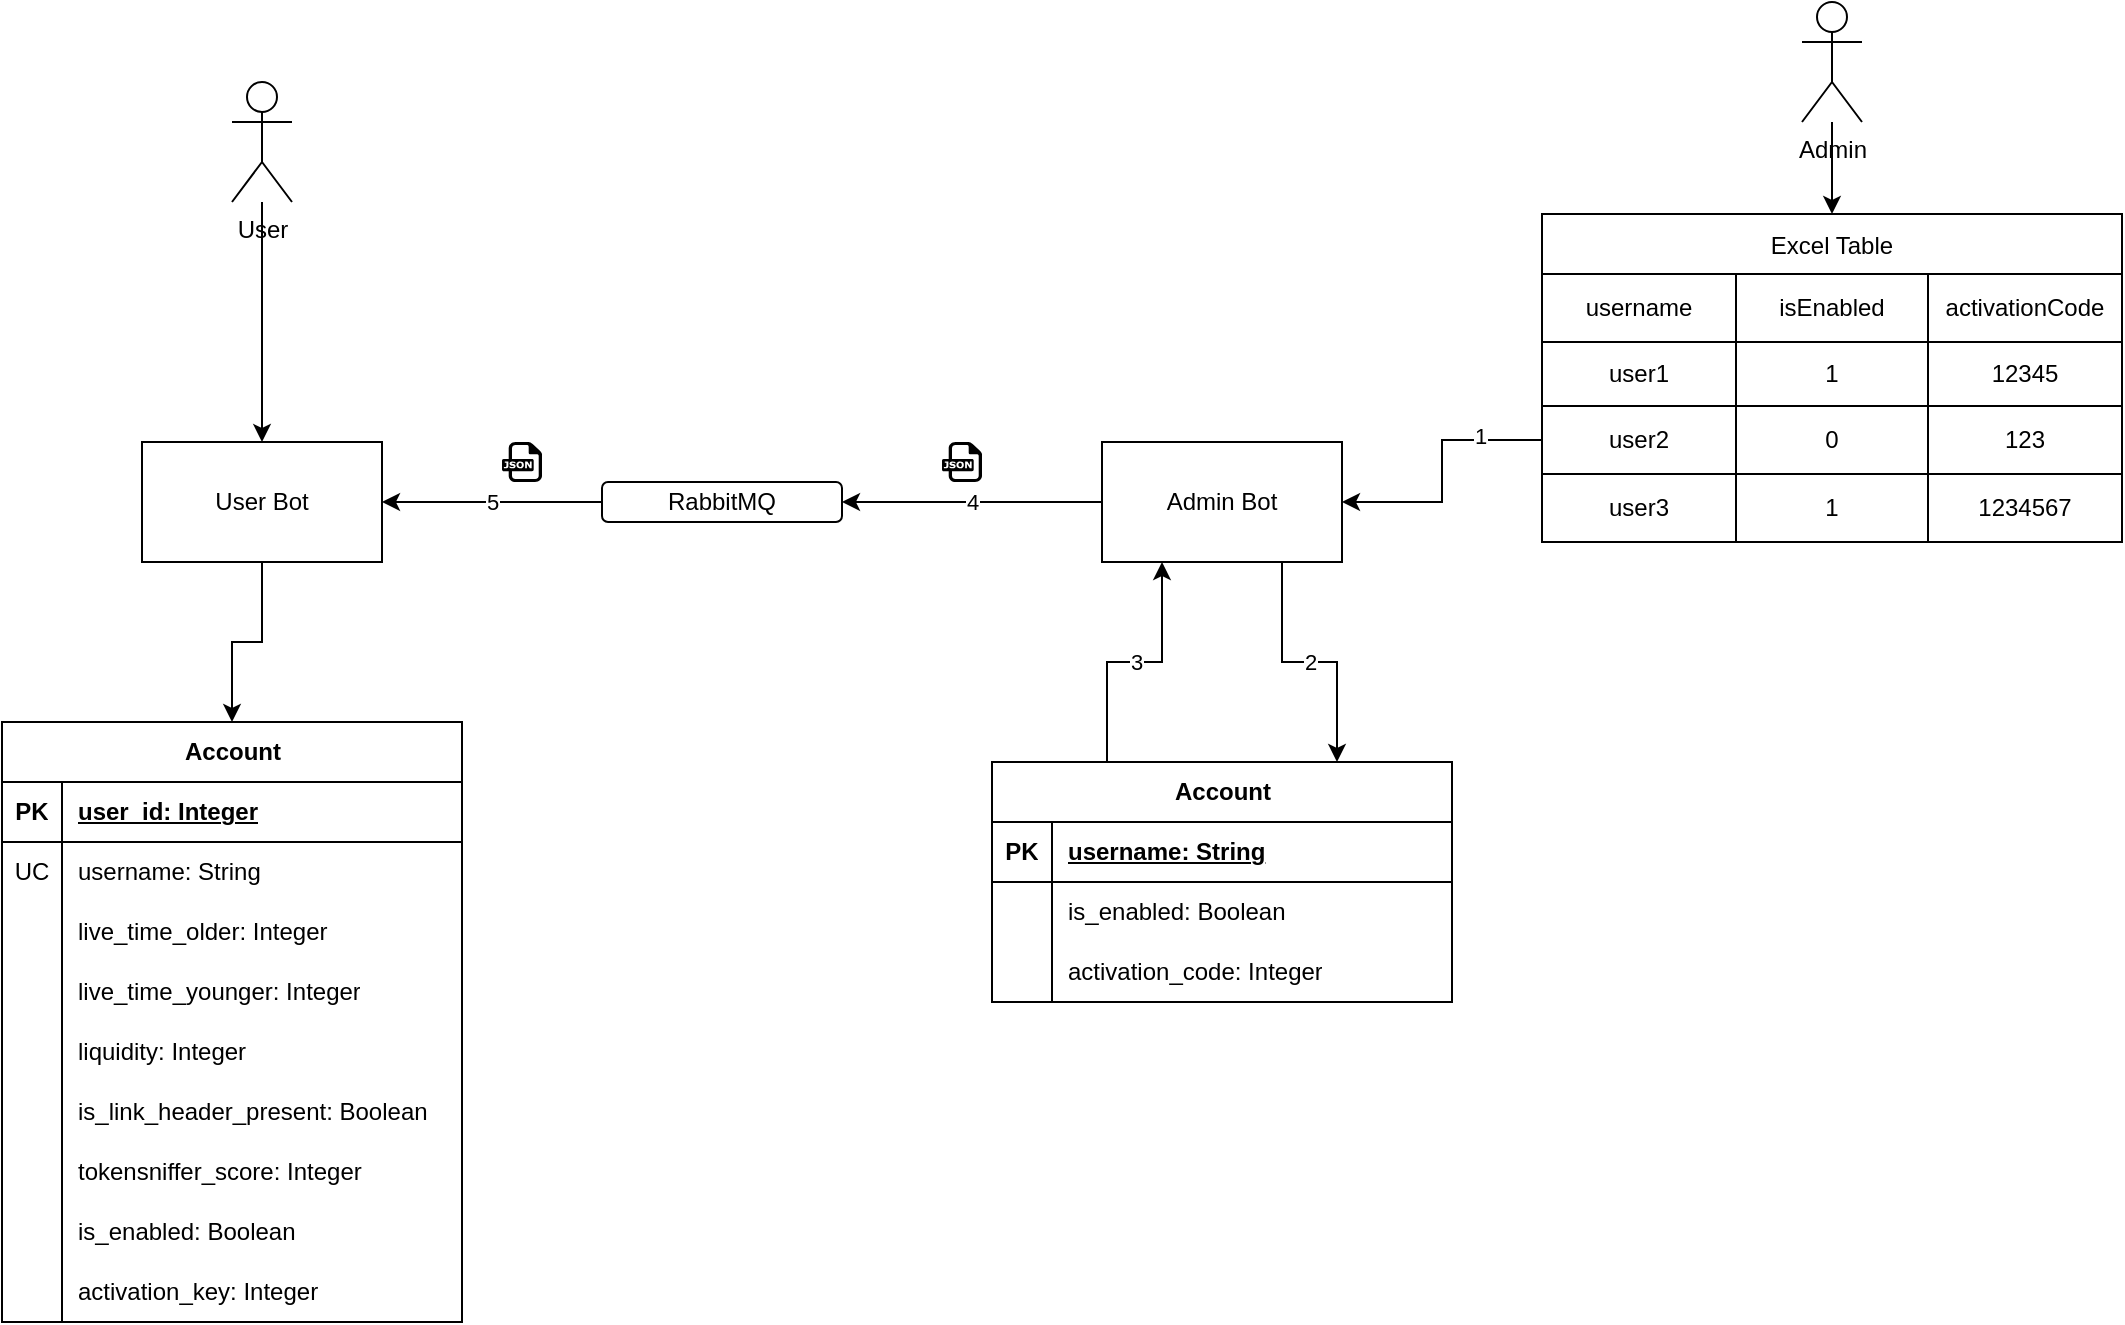 <mxfile version="21.1.2" type="github">
  <diagram name="Page-1" id="kfZdEqPy2uvern0UOh50">
    <mxGraphModel dx="1434" dy="790" grid="1" gridSize="10" guides="1" tooltips="1" connect="1" arrows="1" fold="1" page="1" pageScale="1" pageWidth="850" pageHeight="1100" math="0" shadow="0">
      <root>
        <mxCell id="0" />
        <mxCell id="1" parent="0" />
        <mxCell id="CfbrO4djuOBk-U7_cTeq-49" style="edgeStyle=orthogonalEdgeStyle;rounded=0;orthogonalLoop=1;jettySize=auto;html=1;entryX=0.5;entryY=0;entryDx=0;entryDy=0;" edge="1" parent="1" source="CfbrO4djuOBk-U7_cTeq-1" target="CfbrO4djuOBk-U7_cTeq-20">
          <mxGeometry relative="1" as="geometry" />
        </mxCell>
        <mxCell id="CfbrO4djuOBk-U7_cTeq-1" value="&lt;div&gt;User Bot&lt;/div&gt;" style="rounded=0;whiteSpace=wrap;html=1;" vertex="1" parent="1">
          <mxGeometry x="90" y="370" width="120" height="60" as="geometry" />
        </mxCell>
        <mxCell id="CfbrO4djuOBk-U7_cTeq-73" value="4" style="edgeStyle=orthogonalEdgeStyle;rounded=0;orthogonalLoop=1;jettySize=auto;html=1;entryX=1;entryY=0.5;entryDx=0;entryDy=0;" edge="1" parent="1" source="CfbrO4djuOBk-U7_cTeq-2" target="CfbrO4djuOBk-U7_cTeq-3">
          <mxGeometry relative="1" as="geometry" />
        </mxCell>
        <mxCell id="CfbrO4djuOBk-U7_cTeq-105" value="2" style="edgeStyle=orthogonalEdgeStyle;rounded=0;orthogonalLoop=1;jettySize=auto;html=1;exitX=0.75;exitY=1;exitDx=0;exitDy=0;entryX=0.75;entryY=0;entryDx=0;entryDy=0;" edge="1" parent="1" source="CfbrO4djuOBk-U7_cTeq-2" target="CfbrO4djuOBk-U7_cTeq-77">
          <mxGeometry relative="1" as="geometry" />
        </mxCell>
        <mxCell id="CfbrO4djuOBk-U7_cTeq-2" value="Admin Bot" style="rounded=0;whiteSpace=wrap;html=1;" vertex="1" parent="1">
          <mxGeometry x="570" y="370" width="120" height="60" as="geometry" />
        </mxCell>
        <mxCell id="CfbrO4djuOBk-U7_cTeq-74" value="5" style="edgeStyle=orthogonalEdgeStyle;rounded=0;orthogonalLoop=1;jettySize=auto;html=1;entryX=1;entryY=0.5;entryDx=0;entryDy=0;" edge="1" parent="1" source="CfbrO4djuOBk-U7_cTeq-3" target="CfbrO4djuOBk-U7_cTeq-1">
          <mxGeometry relative="1" as="geometry" />
        </mxCell>
        <mxCell id="CfbrO4djuOBk-U7_cTeq-3" value="RabbitMQ" style="rounded=1;whiteSpace=wrap;html=1;" vertex="1" parent="1">
          <mxGeometry x="320" y="390" width="120" height="20" as="geometry" />
        </mxCell>
        <mxCell id="CfbrO4djuOBk-U7_cTeq-7" style="edgeStyle=orthogonalEdgeStyle;rounded=0;orthogonalLoop=1;jettySize=auto;html=1;entryX=0.5;entryY=0;entryDx=0;entryDy=0;" edge="1" parent="1" source="CfbrO4djuOBk-U7_cTeq-4" target="CfbrO4djuOBk-U7_cTeq-1">
          <mxGeometry relative="1" as="geometry" />
        </mxCell>
        <mxCell id="CfbrO4djuOBk-U7_cTeq-4" value="User" style="shape=umlActor;verticalLabelPosition=bottom;verticalAlign=top;html=1;outlineConnect=0;" vertex="1" parent="1">
          <mxGeometry x="135" y="190" width="30" height="60" as="geometry" />
        </mxCell>
        <mxCell id="CfbrO4djuOBk-U7_cTeq-68" style="edgeStyle=orthogonalEdgeStyle;rounded=0;orthogonalLoop=1;jettySize=auto;html=1;entryX=0.5;entryY=0;entryDx=0;entryDy=0;" edge="1" parent="1" source="CfbrO4djuOBk-U7_cTeq-6" target="CfbrO4djuOBk-U7_cTeq-50">
          <mxGeometry relative="1" as="geometry" />
        </mxCell>
        <mxCell id="CfbrO4djuOBk-U7_cTeq-6" value="Admin" style="shape=umlActor;verticalLabelPosition=bottom;verticalAlign=top;html=1;outlineConnect=0;" vertex="1" parent="1">
          <mxGeometry x="920" y="150" width="30" height="60" as="geometry" />
        </mxCell>
        <mxCell id="CfbrO4djuOBk-U7_cTeq-20" value="Account" style="shape=table;startSize=30;container=1;collapsible=1;childLayout=tableLayout;fixedRows=1;rowLines=0;fontStyle=1;align=center;resizeLast=1;html=1;" vertex="1" parent="1">
          <mxGeometry x="20" y="510" width="230" height="300" as="geometry">
            <mxRectangle x="65" y="480" width="90" height="30" as="alternateBounds" />
          </mxGeometry>
        </mxCell>
        <mxCell id="CfbrO4djuOBk-U7_cTeq-21" value="" style="shape=tableRow;horizontal=0;startSize=0;swimlaneHead=0;swimlaneBody=0;fillColor=none;collapsible=0;dropTarget=0;points=[[0,0.5],[1,0.5]];portConstraint=eastwest;top=0;left=0;right=0;bottom=1;" vertex="1" parent="CfbrO4djuOBk-U7_cTeq-20">
          <mxGeometry y="30" width="230" height="30" as="geometry" />
        </mxCell>
        <mxCell id="CfbrO4djuOBk-U7_cTeq-22" value="PK" style="shape=partialRectangle;connectable=0;fillColor=none;top=0;left=0;bottom=0;right=0;fontStyle=1;overflow=hidden;whiteSpace=wrap;html=1;" vertex="1" parent="CfbrO4djuOBk-U7_cTeq-21">
          <mxGeometry width="30" height="30" as="geometry">
            <mxRectangle width="30" height="30" as="alternateBounds" />
          </mxGeometry>
        </mxCell>
        <mxCell id="CfbrO4djuOBk-U7_cTeq-23" value="user_id: Integer" style="shape=partialRectangle;connectable=0;fillColor=none;top=0;left=0;bottom=0;right=0;align=left;spacingLeft=6;fontStyle=5;overflow=hidden;whiteSpace=wrap;html=1;" vertex="1" parent="CfbrO4djuOBk-U7_cTeq-21">
          <mxGeometry x="30" width="200" height="30" as="geometry">
            <mxRectangle width="200" height="30" as="alternateBounds" />
          </mxGeometry>
        </mxCell>
        <mxCell id="CfbrO4djuOBk-U7_cTeq-24" value="" style="shape=tableRow;horizontal=0;startSize=0;swimlaneHead=0;swimlaneBody=0;fillColor=none;collapsible=0;dropTarget=0;points=[[0,0.5],[1,0.5]];portConstraint=eastwest;top=0;left=0;right=0;bottom=0;" vertex="1" parent="CfbrO4djuOBk-U7_cTeq-20">
          <mxGeometry y="60" width="230" height="30" as="geometry" />
        </mxCell>
        <mxCell id="CfbrO4djuOBk-U7_cTeq-25" value="UC" style="shape=partialRectangle;connectable=0;fillColor=none;top=0;left=0;bottom=0;right=0;editable=1;overflow=hidden;whiteSpace=wrap;html=1;" vertex="1" parent="CfbrO4djuOBk-U7_cTeq-24">
          <mxGeometry width="30" height="30" as="geometry">
            <mxRectangle width="30" height="30" as="alternateBounds" />
          </mxGeometry>
        </mxCell>
        <mxCell id="CfbrO4djuOBk-U7_cTeq-26" value="username: String" style="shape=partialRectangle;connectable=0;fillColor=none;top=0;left=0;bottom=0;right=0;align=left;spacingLeft=6;overflow=hidden;whiteSpace=wrap;html=1;" vertex="1" parent="CfbrO4djuOBk-U7_cTeq-24">
          <mxGeometry x="30" width="200" height="30" as="geometry">
            <mxRectangle width="200" height="30" as="alternateBounds" />
          </mxGeometry>
        </mxCell>
        <mxCell id="CfbrO4djuOBk-U7_cTeq-27" value="" style="shape=tableRow;horizontal=0;startSize=0;swimlaneHead=0;swimlaneBody=0;fillColor=none;collapsible=0;dropTarget=0;points=[[0,0.5],[1,0.5]];portConstraint=eastwest;top=0;left=0;right=0;bottom=0;" vertex="1" parent="CfbrO4djuOBk-U7_cTeq-20">
          <mxGeometry y="90" width="230" height="30" as="geometry" />
        </mxCell>
        <mxCell id="CfbrO4djuOBk-U7_cTeq-28" value="" style="shape=partialRectangle;connectable=0;fillColor=none;top=0;left=0;bottom=0;right=0;editable=1;overflow=hidden;whiteSpace=wrap;html=1;" vertex="1" parent="CfbrO4djuOBk-U7_cTeq-27">
          <mxGeometry width="30" height="30" as="geometry">
            <mxRectangle width="30" height="30" as="alternateBounds" />
          </mxGeometry>
        </mxCell>
        <mxCell id="CfbrO4djuOBk-U7_cTeq-29" value="live_time_older: Integer" style="shape=partialRectangle;connectable=0;fillColor=none;top=0;left=0;bottom=0;right=0;align=left;spacingLeft=6;overflow=hidden;whiteSpace=wrap;html=1;" vertex="1" parent="CfbrO4djuOBk-U7_cTeq-27">
          <mxGeometry x="30" width="200" height="30" as="geometry">
            <mxRectangle width="200" height="30" as="alternateBounds" />
          </mxGeometry>
        </mxCell>
        <mxCell id="CfbrO4djuOBk-U7_cTeq-30" value="" style="shape=tableRow;horizontal=0;startSize=0;swimlaneHead=0;swimlaneBody=0;fillColor=none;collapsible=0;dropTarget=0;points=[[0,0.5],[1,0.5]];portConstraint=eastwest;top=0;left=0;right=0;bottom=0;" vertex="1" parent="CfbrO4djuOBk-U7_cTeq-20">
          <mxGeometry y="120" width="230" height="30" as="geometry" />
        </mxCell>
        <mxCell id="CfbrO4djuOBk-U7_cTeq-31" value="" style="shape=partialRectangle;connectable=0;fillColor=none;top=0;left=0;bottom=0;right=0;editable=1;overflow=hidden;whiteSpace=wrap;html=1;" vertex="1" parent="CfbrO4djuOBk-U7_cTeq-30">
          <mxGeometry width="30" height="30" as="geometry">
            <mxRectangle width="30" height="30" as="alternateBounds" />
          </mxGeometry>
        </mxCell>
        <mxCell id="CfbrO4djuOBk-U7_cTeq-32" value="live_time_younger: Integer" style="shape=partialRectangle;connectable=0;fillColor=none;top=0;left=0;bottom=0;right=0;align=left;spacingLeft=6;overflow=hidden;whiteSpace=wrap;html=1;" vertex="1" parent="CfbrO4djuOBk-U7_cTeq-30">
          <mxGeometry x="30" width="200" height="30" as="geometry">
            <mxRectangle width="200" height="30" as="alternateBounds" />
          </mxGeometry>
        </mxCell>
        <mxCell id="CfbrO4djuOBk-U7_cTeq-34" value="" style="shape=tableRow;horizontal=0;startSize=0;swimlaneHead=0;swimlaneBody=0;fillColor=none;collapsible=0;dropTarget=0;points=[[0,0.5],[1,0.5]];portConstraint=eastwest;top=0;left=0;right=0;bottom=0;" vertex="1" parent="CfbrO4djuOBk-U7_cTeq-20">
          <mxGeometry y="150" width="230" height="30" as="geometry" />
        </mxCell>
        <mxCell id="CfbrO4djuOBk-U7_cTeq-35" value="" style="shape=partialRectangle;connectable=0;fillColor=none;top=0;left=0;bottom=0;right=0;editable=1;overflow=hidden;whiteSpace=wrap;html=1;" vertex="1" parent="CfbrO4djuOBk-U7_cTeq-34">
          <mxGeometry width="30" height="30" as="geometry">
            <mxRectangle width="30" height="30" as="alternateBounds" />
          </mxGeometry>
        </mxCell>
        <mxCell id="CfbrO4djuOBk-U7_cTeq-36" value="liquidity: Integer" style="shape=partialRectangle;connectable=0;fillColor=none;top=0;left=0;bottom=0;right=0;align=left;spacingLeft=6;overflow=hidden;whiteSpace=wrap;html=1;" vertex="1" parent="CfbrO4djuOBk-U7_cTeq-34">
          <mxGeometry x="30" width="200" height="30" as="geometry">
            <mxRectangle width="200" height="30" as="alternateBounds" />
          </mxGeometry>
        </mxCell>
        <mxCell id="CfbrO4djuOBk-U7_cTeq-37" value="" style="shape=tableRow;horizontal=0;startSize=0;swimlaneHead=0;swimlaneBody=0;fillColor=none;collapsible=0;dropTarget=0;points=[[0,0.5],[1,0.5]];portConstraint=eastwest;top=0;left=0;right=0;bottom=0;" vertex="1" parent="CfbrO4djuOBk-U7_cTeq-20">
          <mxGeometry y="180" width="230" height="30" as="geometry" />
        </mxCell>
        <mxCell id="CfbrO4djuOBk-U7_cTeq-38" value="" style="shape=partialRectangle;connectable=0;fillColor=none;top=0;left=0;bottom=0;right=0;editable=1;overflow=hidden;whiteSpace=wrap;html=1;" vertex="1" parent="CfbrO4djuOBk-U7_cTeq-37">
          <mxGeometry width="30" height="30" as="geometry">
            <mxRectangle width="30" height="30" as="alternateBounds" />
          </mxGeometry>
        </mxCell>
        <mxCell id="CfbrO4djuOBk-U7_cTeq-39" value="is_link_header_present: Boolean" style="shape=partialRectangle;connectable=0;fillColor=none;top=0;left=0;bottom=0;right=0;align=left;spacingLeft=6;overflow=hidden;whiteSpace=wrap;html=1;" vertex="1" parent="CfbrO4djuOBk-U7_cTeq-37">
          <mxGeometry x="30" width="200" height="30" as="geometry">
            <mxRectangle width="200" height="30" as="alternateBounds" />
          </mxGeometry>
        </mxCell>
        <mxCell id="CfbrO4djuOBk-U7_cTeq-40" value="" style="shape=tableRow;horizontal=0;startSize=0;swimlaneHead=0;swimlaneBody=0;fillColor=none;collapsible=0;dropTarget=0;points=[[0,0.5],[1,0.5]];portConstraint=eastwest;top=0;left=0;right=0;bottom=0;" vertex="1" parent="CfbrO4djuOBk-U7_cTeq-20">
          <mxGeometry y="210" width="230" height="30" as="geometry" />
        </mxCell>
        <mxCell id="CfbrO4djuOBk-U7_cTeq-41" value="" style="shape=partialRectangle;connectable=0;fillColor=none;top=0;left=0;bottom=0;right=0;editable=1;overflow=hidden;whiteSpace=wrap;html=1;" vertex="1" parent="CfbrO4djuOBk-U7_cTeq-40">
          <mxGeometry width="30" height="30" as="geometry">
            <mxRectangle width="30" height="30" as="alternateBounds" />
          </mxGeometry>
        </mxCell>
        <mxCell id="CfbrO4djuOBk-U7_cTeq-42" value="tokensniffer_score: Integer" style="shape=partialRectangle;connectable=0;fillColor=none;top=0;left=0;bottom=0;right=0;align=left;spacingLeft=6;overflow=hidden;whiteSpace=wrap;html=1;" vertex="1" parent="CfbrO4djuOBk-U7_cTeq-40">
          <mxGeometry x="30" width="200" height="30" as="geometry">
            <mxRectangle width="200" height="30" as="alternateBounds" />
          </mxGeometry>
        </mxCell>
        <mxCell id="CfbrO4djuOBk-U7_cTeq-43" value="" style="shape=tableRow;horizontal=0;startSize=0;swimlaneHead=0;swimlaneBody=0;fillColor=none;collapsible=0;dropTarget=0;points=[[0,0.5],[1,0.5]];portConstraint=eastwest;top=0;left=0;right=0;bottom=0;" vertex="1" parent="CfbrO4djuOBk-U7_cTeq-20">
          <mxGeometry y="240" width="230" height="30" as="geometry" />
        </mxCell>
        <mxCell id="CfbrO4djuOBk-U7_cTeq-44" value="" style="shape=partialRectangle;connectable=0;fillColor=none;top=0;left=0;bottom=0;right=0;editable=1;overflow=hidden;whiteSpace=wrap;html=1;" vertex="1" parent="CfbrO4djuOBk-U7_cTeq-43">
          <mxGeometry width="30" height="30" as="geometry">
            <mxRectangle width="30" height="30" as="alternateBounds" />
          </mxGeometry>
        </mxCell>
        <mxCell id="CfbrO4djuOBk-U7_cTeq-45" value="is_enabled: Boolean" style="shape=partialRectangle;connectable=0;fillColor=none;top=0;left=0;bottom=0;right=0;align=left;spacingLeft=6;overflow=hidden;whiteSpace=wrap;html=1;" vertex="1" parent="CfbrO4djuOBk-U7_cTeq-43">
          <mxGeometry x="30" width="200" height="30" as="geometry">
            <mxRectangle width="200" height="30" as="alternateBounds" />
          </mxGeometry>
        </mxCell>
        <mxCell id="CfbrO4djuOBk-U7_cTeq-46" value="" style="shape=tableRow;horizontal=0;startSize=0;swimlaneHead=0;swimlaneBody=0;fillColor=none;collapsible=0;dropTarget=0;points=[[0,0.5],[1,0.5]];portConstraint=eastwest;top=0;left=0;right=0;bottom=0;" vertex="1" parent="CfbrO4djuOBk-U7_cTeq-20">
          <mxGeometry y="270" width="230" height="30" as="geometry" />
        </mxCell>
        <mxCell id="CfbrO4djuOBk-U7_cTeq-47" value="" style="shape=partialRectangle;connectable=0;fillColor=none;top=0;left=0;bottom=0;right=0;editable=1;overflow=hidden;whiteSpace=wrap;html=1;" vertex="1" parent="CfbrO4djuOBk-U7_cTeq-46">
          <mxGeometry width="30" height="30" as="geometry">
            <mxRectangle width="30" height="30" as="alternateBounds" />
          </mxGeometry>
        </mxCell>
        <mxCell id="CfbrO4djuOBk-U7_cTeq-48" value="activation_key: Integer" style="shape=partialRectangle;connectable=0;fillColor=none;top=0;left=0;bottom=0;right=0;align=left;spacingLeft=6;overflow=hidden;whiteSpace=wrap;html=1;" vertex="1" parent="CfbrO4djuOBk-U7_cTeq-46">
          <mxGeometry x="30" width="200" height="30" as="geometry">
            <mxRectangle width="200" height="30" as="alternateBounds" />
          </mxGeometry>
        </mxCell>
        <mxCell id="CfbrO4djuOBk-U7_cTeq-50" value="Excel Table" style="shape=table;startSize=30;container=1;collapsible=0;childLayout=tableLayout;strokeColor=default;fontSize=12;" vertex="1" parent="1">
          <mxGeometry x="790" y="256" width="290" height="164" as="geometry" />
        </mxCell>
        <mxCell id="CfbrO4djuOBk-U7_cTeq-51" value="" style="shape=tableRow;horizontal=0;startSize=0;swimlaneHead=0;swimlaneBody=0;strokeColor=inherit;top=0;left=0;bottom=0;right=0;collapsible=0;dropTarget=0;fillColor=none;points=[[0,0.5],[1,0.5]];portConstraint=eastwest;fontSize=12;" vertex="1" parent="CfbrO4djuOBk-U7_cTeq-50">
          <mxGeometry y="30" width="290" height="34" as="geometry" />
        </mxCell>
        <mxCell id="CfbrO4djuOBk-U7_cTeq-52" value="username" style="shape=partialRectangle;html=1;whiteSpace=wrap;connectable=0;strokeColor=inherit;overflow=hidden;fillColor=none;top=0;left=0;bottom=0;right=0;pointerEvents=1;fontSize=12;" vertex="1" parent="CfbrO4djuOBk-U7_cTeq-51">
          <mxGeometry width="97" height="34" as="geometry">
            <mxRectangle width="97" height="34" as="alternateBounds" />
          </mxGeometry>
        </mxCell>
        <mxCell id="CfbrO4djuOBk-U7_cTeq-53" value="isEnabled" style="shape=partialRectangle;html=1;whiteSpace=wrap;connectable=0;strokeColor=inherit;overflow=hidden;fillColor=none;top=0;left=0;bottom=0;right=0;pointerEvents=1;fontSize=12;" vertex="1" parent="CfbrO4djuOBk-U7_cTeq-51">
          <mxGeometry x="97" width="96" height="34" as="geometry">
            <mxRectangle width="96" height="34" as="alternateBounds" />
          </mxGeometry>
        </mxCell>
        <mxCell id="CfbrO4djuOBk-U7_cTeq-54" value="activationCode" style="shape=partialRectangle;html=1;whiteSpace=wrap;connectable=0;strokeColor=inherit;overflow=hidden;fillColor=none;top=0;left=0;bottom=0;right=0;pointerEvents=1;fontSize=12;" vertex="1" parent="CfbrO4djuOBk-U7_cTeq-51">
          <mxGeometry x="193" width="97" height="34" as="geometry">
            <mxRectangle width="97" height="34" as="alternateBounds" />
          </mxGeometry>
        </mxCell>
        <mxCell id="CfbrO4djuOBk-U7_cTeq-55" value="" style="shape=tableRow;horizontal=0;startSize=0;swimlaneHead=0;swimlaneBody=0;strokeColor=inherit;top=0;left=0;bottom=0;right=0;collapsible=0;dropTarget=0;fillColor=none;points=[[0,0.5],[1,0.5]];portConstraint=eastwest;fontSize=12;" vertex="1" parent="CfbrO4djuOBk-U7_cTeq-50">
          <mxGeometry y="64" width="290" height="32" as="geometry" />
        </mxCell>
        <mxCell id="CfbrO4djuOBk-U7_cTeq-56" value="user1" style="shape=partialRectangle;html=1;whiteSpace=wrap;connectable=0;strokeColor=inherit;overflow=hidden;fillColor=none;top=0;left=0;bottom=0;right=0;pointerEvents=1;fontSize=12;" vertex="1" parent="CfbrO4djuOBk-U7_cTeq-55">
          <mxGeometry width="97" height="32" as="geometry">
            <mxRectangle width="97" height="32" as="alternateBounds" />
          </mxGeometry>
        </mxCell>
        <mxCell id="CfbrO4djuOBk-U7_cTeq-57" value="1" style="shape=partialRectangle;html=1;whiteSpace=wrap;connectable=0;strokeColor=inherit;overflow=hidden;fillColor=none;top=0;left=0;bottom=0;right=0;pointerEvents=1;fontSize=12;" vertex="1" parent="CfbrO4djuOBk-U7_cTeq-55">
          <mxGeometry x="97" width="96" height="32" as="geometry">
            <mxRectangle width="96" height="32" as="alternateBounds" />
          </mxGeometry>
        </mxCell>
        <mxCell id="CfbrO4djuOBk-U7_cTeq-58" value="12345" style="shape=partialRectangle;html=1;whiteSpace=wrap;connectable=0;strokeColor=inherit;overflow=hidden;fillColor=none;top=0;left=0;bottom=0;right=0;pointerEvents=1;fontSize=12;" vertex="1" parent="CfbrO4djuOBk-U7_cTeq-55">
          <mxGeometry x="193" width="97" height="32" as="geometry">
            <mxRectangle width="97" height="32" as="alternateBounds" />
          </mxGeometry>
        </mxCell>
        <mxCell id="CfbrO4djuOBk-U7_cTeq-59" value="" style="shape=tableRow;horizontal=0;startSize=0;swimlaneHead=0;swimlaneBody=0;strokeColor=inherit;top=0;left=0;bottom=0;right=0;collapsible=0;dropTarget=0;fillColor=none;points=[[0,0.5],[1,0.5]];portConstraint=eastwest;fontSize=12;" vertex="1" parent="CfbrO4djuOBk-U7_cTeq-50">
          <mxGeometry y="96" width="290" height="34" as="geometry" />
        </mxCell>
        <mxCell id="CfbrO4djuOBk-U7_cTeq-60" value="user2" style="shape=partialRectangle;html=1;whiteSpace=wrap;connectable=0;strokeColor=inherit;overflow=hidden;fillColor=none;top=0;left=0;bottom=0;right=0;pointerEvents=1;fontSize=12;" vertex="1" parent="CfbrO4djuOBk-U7_cTeq-59">
          <mxGeometry width="97" height="34" as="geometry">
            <mxRectangle width="97" height="34" as="alternateBounds" />
          </mxGeometry>
        </mxCell>
        <mxCell id="CfbrO4djuOBk-U7_cTeq-61" value="0" style="shape=partialRectangle;html=1;whiteSpace=wrap;connectable=0;strokeColor=inherit;overflow=hidden;fillColor=none;top=0;left=0;bottom=0;right=0;pointerEvents=1;fontSize=12;" vertex="1" parent="CfbrO4djuOBk-U7_cTeq-59">
          <mxGeometry x="97" width="96" height="34" as="geometry">
            <mxRectangle width="96" height="34" as="alternateBounds" />
          </mxGeometry>
        </mxCell>
        <mxCell id="CfbrO4djuOBk-U7_cTeq-62" value="123" style="shape=partialRectangle;html=1;whiteSpace=wrap;connectable=0;strokeColor=inherit;overflow=hidden;fillColor=none;top=0;left=0;bottom=0;right=0;pointerEvents=1;fontSize=12;" vertex="1" parent="CfbrO4djuOBk-U7_cTeq-59">
          <mxGeometry x="193" width="97" height="34" as="geometry">
            <mxRectangle width="97" height="34" as="alternateBounds" />
          </mxGeometry>
        </mxCell>
        <mxCell id="CfbrO4djuOBk-U7_cTeq-63" value="" style="shape=tableRow;horizontal=0;startSize=0;swimlaneHead=0;swimlaneBody=0;strokeColor=inherit;top=0;left=0;bottom=0;right=0;collapsible=0;dropTarget=0;fillColor=none;points=[[0,0.5],[1,0.5]];portConstraint=eastwest;fontSize=12;" vertex="1" parent="CfbrO4djuOBk-U7_cTeq-50">
          <mxGeometry y="130" width="290" height="34" as="geometry" />
        </mxCell>
        <mxCell id="CfbrO4djuOBk-U7_cTeq-64" value="user3" style="shape=partialRectangle;html=1;whiteSpace=wrap;connectable=0;strokeColor=inherit;overflow=hidden;fillColor=none;top=0;left=0;bottom=0;right=0;pointerEvents=1;fontSize=12;" vertex="1" parent="CfbrO4djuOBk-U7_cTeq-63">
          <mxGeometry width="97" height="34" as="geometry">
            <mxRectangle width="97" height="34" as="alternateBounds" />
          </mxGeometry>
        </mxCell>
        <mxCell id="CfbrO4djuOBk-U7_cTeq-65" value="1" style="shape=partialRectangle;html=1;whiteSpace=wrap;connectable=0;strokeColor=inherit;overflow=hidden;fillColor=none;top=0;left=0;bottom=0;right=0;pointerEvents=1;fontSize=12;" vertex="1" parent="CfbrO4djuOBk-U7_cTeq-63">
          <mxGeometry x="97" width="96" height="34" as="geometry">
            <mxRectangle width="96" height="34" as="alternateBounds" />
          </mxGeometry>
        </mxCell>
        <mxCell id="CfbrO4djuOBk-U7_cTeq-66" value="1234567" style="shape=partialRectangle;html=1;whiteSpace=wrap;connectable=0;strokeColor=inherit;overflow=hidden;fillColor=none;top=0;left=0;bottom=0;right=0;pointerEvents=1;fontSize=12;" vertex="1" parent="CfbrO4djuOBk-U7_cTeq-63">
          <mxGeometry x="193" width="97" height="34" as="geometry">
            <mxRectangle width="97" height="34" as="alternateBounds" />
          </mxGeometry>
        </mxCell>
        <mxCell id="CfbrO4djuOBk-U7_cTeq-69" style="edgeStyle=orthogonalEdgeStyle;rounded=0;orthogonalLoop=1;jettySize=auto;html=1;entryX=1;entryY=0.5;entryDx=0;entryDy=0;" edge="1" parent="1" source="CfbrO4djuOBk-U7_cTeq-59" target="CfbrO4djuOBk-U7_cTeq-2">
          <mxGeometry relative="1" as="geometry" />
        </mxCell>
        <mxCell id="CfbrO4djuOBk-U7_cTeq-76" value="1" style="edgeLabel;html=1;align=center;verticalAlign=middle;resizable=0;points=[];" vertex="1" connectable="0" parent="CfbrO4djuOBk-U7_cTeq-69">
          <mxGeometry x="-0.522" y="-2" relative="1" as="geometry">
            <mxPoint as="offset" />
          </mxGeometry>
        </mxCell>
        <mxCell id="CfbrO4djuOBk-U7_cTeq-70" value="" style="shape=image;html=1;verticalAlign=top;verticalLabelPosition=bottom;labelBackgroundColor=#ffffff;imageAspect=0;aspect=fixed;image=https://cdn1.iconfinder.com/data/icons/bootstrap-vol-3/16/filetype-csv-128.png" vertex="1" parent="1">
          <mxGeometry x="800" y="260" width="20" height="20" as="geometry" />
        </mxCell>
        <mxCell id="CfbrO4djuOBk-U7_cTeq-72" value="" style="dashed=0;outlineConnect=0;html=1;align=center;labelPosition=center;verticalLabelPosition=bottom;verticalAlign=top;shape=mxgraph.weblogos.json" vertex="1" parent="1">
          <mxGeometry x="490" y="370" width="20" height="20" as="geometry" />
        </mxCell>
        <mxCell id="CfbrO4djuOBk-U7_cTeq-75" value="" style="dashed=0;outlineConnect=0;html=1;align=center;labelPosition=center;verticalLabelPosition=bottom;verticalAlign=top;shape=mxgraph.weblogos.json" vertex="1" parent="1">
          <mxGeometry x="270" y="370" width="20" height="20" as="geometry" />
        </mxCell>
        <mxCell id="CfbrO4djuOBk-U7_cTeq-106" value="3" style="edgeStyle=orthogonalEdgeStyle;rounded=0;orthogonalLoop=1;jettySize=auto;html=1;exitX=0.25;exitY=0;exitDx=0;exitDy=0;entryX=0.25;entryY=1;entryDx=0;entryDy=0;" edge="1" parent="1" source="CfbrO4djuOBk-U7_cTeq-77" target="CfbrO4djuOBk-U7_cTeq-2">
          <mxGeometry relative="1" as="geometry" />
        </mxCell>
        <mxCell id="CfbrO4djuOBk-U7_cTeq-77" value="Account" style="shape=table;startSize=30;container=1;collapsible=1;childLayout=tableLayout;fixedRows=1;rowLines=0;fontStyle=1;align=center;resizeLast=1;html=1;" vertex="1" parent="1">
          <mxGeometry x="515" y="530" width="230" height="120" as="geometry">
            <mxRectangle x="65" y="480" width="90" height="30" as="alternateBounds" />
          </mxGeometry>
        </mxCell>
        <mxCell id="CfbrO4djuOBk-U7_cTeq-78" value="" style="shape=tableRow;horizontal=0;startSize=0;swimlaneHead=0;swimlaneBody=0;fillColor=none;collapsible=0;dropTarget=0;points=[[0,0.5],[1,0.5]];portConstraint=eastwest;top=0;left=0;right=0;bottom=1;" vertex="1" parent="CfbrO4djuOBk-U7_cTeq-77">
          <mxGeometry y="30" width="230" height="30" as="geometry" />
        </mxCell>
        <mxCell id="CfbrO4djuOBk-U7_cTeq-79" value="PK" style="shape=partialRectangle;connectable=0;fillColor=none;top=0;left=0;bottom=0;right=0;fontStyle=1;overflow=hidden;whiteSpace=wrap;html=1;" vertex="1" parent="CfbrO4djuOBk-U7_cTeq-78">
          <mxGeometry width="30" height="30" as="geometry">
            <mxRectangle width="30" height="30" as="alternateBounds" />
          </mxGeometry>
        </mxCell>
        <mxCell id="CfbrO4djuOBk-U7_cTeq-80" value="username: String" style="shape=partialRectangle;connectable=0;fillColor=none;top=0;left=0;bottom=0;right=0;align=left;spacingLeft=6;fontStyle=5;overflow=hidden;whiteSpace=wrap;html=1;" vertex="1" parent="CfbrO4djuOBk-U7_cTeq-78">
          <mxGeometry x="30" width="200" height="30" as="geometry">
            <mxRectangle width="200" height="30" as="alternateBounds" />
          </mxGeometry>
        </mxCell>
        <mxCell id="CfbrO4djuOBk-U7_cTeq-81" value="" style="shape=tableRow;horizontal=0;startSize=0;swimlaneHead=0;swimlaneBody=0;fillColor=none;collapsible=0;dropTarget=0;points=[[0,0.5],[1,0.5]];portConstraint=eastwest;top=0;left=0;right=0;bottom=0;" vertex="1" parent="CfbrO4djuOBk-U7_cTeq-77">
          <mxGeometry y="60" width="230" height="30" as="geometry" />
        </mxCell>
        <mxCell id="CfbrO4djuOBk-U7_cTeq-82" value="" style="shape=partialRectangle;connectable=0;fillColor=none;top=0;left=0;bottom=0;right=0;editable=1;overflow=hidden;whiteSpace=wrap;html=1;" vertex="1" parent="CfbrO4djuOBk-U7_cTeq-81">
          <mxGeometry width="30" height="30" as="geometry">
            <mxRectangle width="30" height="30" as="alternateBounds" />
          </mxGeometry>
        </mxCell>
        <mxCell id="CfbrO4djuOBk-U7_cTeq-83" value="is_enabled: Boolean" style="shape=partialRectangle;connectable=0;fillColor=none;top=0;left=0;bottom=0;right=0;align=left;spacingLeft=6;overflow=hidden;whiteSpace=wrap;html=1;" vertex="1" parent="CfbrO4djuOBk-U7_cTeq-81">
          <mxGeometry x="30" width="200" height="30" as="geometry">
            <mxRectangle width="200" height="30" as="alternateBounds" />
          </mxGeometry>
        </mxCell>
        <mxCell id="CfbrO4djuOBk-U7_cTeq-84" value="" style="shape=tableRow;horizontal=0;startSize=0;swimlaneHead=0;swimlaneBody=0;fillColor=none;collapsible=0;dropTarget=0;points=[[0,0.5],[1,0.5]];portConstraint=eastwest;top=0;left=0;right=0;bottom=0;" vertex="1" parent="CfbrO4djuOBk-U7_cTeq-77">
          <mxGeometry y="90" width="230" height="30" as="geometry" />
        </mxCell>
        <mxCell id="CfbrO4djuOBk-U7_cTeq-85" value="" style="shape=partialRectangle;connectable=0;fillColor=none;top=0;left=0;bottom=0;right=0;editable=1;overflow=hidden;whiteSpace=wrap;html=1;" vertex="1" parent="CfbrO4djuOBk-U7_cTeq-84">
          <mxGeometry width="30" height="30" as="geometry">
            <mxRectangle width="30" height="30" as="alternateBounds" />
          </mxGeometry>
        </mxCell>
        <mxCell id="CfbrO4djuOBk-U7_cTeq-86" value="activation_code: Integer" style="shape=partialRectangle;connectable=0;fillColor=none;top=0;left=0;bottom=0;right=0;align=left;spacingLeft=6;overflow=hidden;whiteSpace=wrap;html=1;" vertex="1" parent="CfbrO4djuOBk-U7_cTeq-84">
          <mxGeometry x="30" width="200" height="30" as="geometry">
            <mxRectangle width="200" height="30" as="alternateBounds" />
          </mxGeometry>
        </mxCell>
      </root>
    </mxGraphModel>
  </diagram>
</mxfile>
